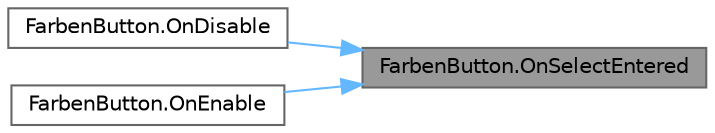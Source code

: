 digraph "FarbenButton.OnSelectEntered"
{
 // LATEX_PDF_SIZE
  bgcolor="transparent";
  edge [fontname=Helvetica,fontsize=10,labelfontname=Helvetica,labelfontsize=10];
  node [fontname=Helvetica,fontsize=10,shape=box,height=0.2,width=0.4];
  rankdir="RL";
  Node1 [id="Node000001",label="FarbenButton.OnSelectEntered",height=0.2,width=0.4,color="gray40", fillcolor="grey60", style="filled", fontcolor="black",tooltip="This method is called when an interactor enters the object and toggles colour blind mode."];
  Node1 -> Node2 [id="edge1_Node000001_Node000002",dir="back",color="steelblue1",style="solid",tooltip=" "];
  Node2 [id="Node000002",label="FarbenButton.OnDisable",height=0.2,width=0.4,color="grey40", fillcolor="white", style="filled",URL="$class_farben_button.html#a6f09f8d9c180e8a4f12d89239030a546",tooltip="This method is called when the object is disabled and removes event listeners for the selectEntered a..."];
  Node1 -> Node3 [id="edge2_Node000001_Node000003",dir="back",color="steelblue1",style="solid",tooltip=" "];
  Node3 [id="Node000003",label="FarbenButton.OnEnable",height=0.2,width=0.4,color="grey40", fillcolor="white", style="filled",URL="$class_farben_button.html#aa37908487de96a74086ef69c30e8edf3",tooltip="This method is called when the object is enabled and adds event listeners for the selectEntered and s..."];
}
